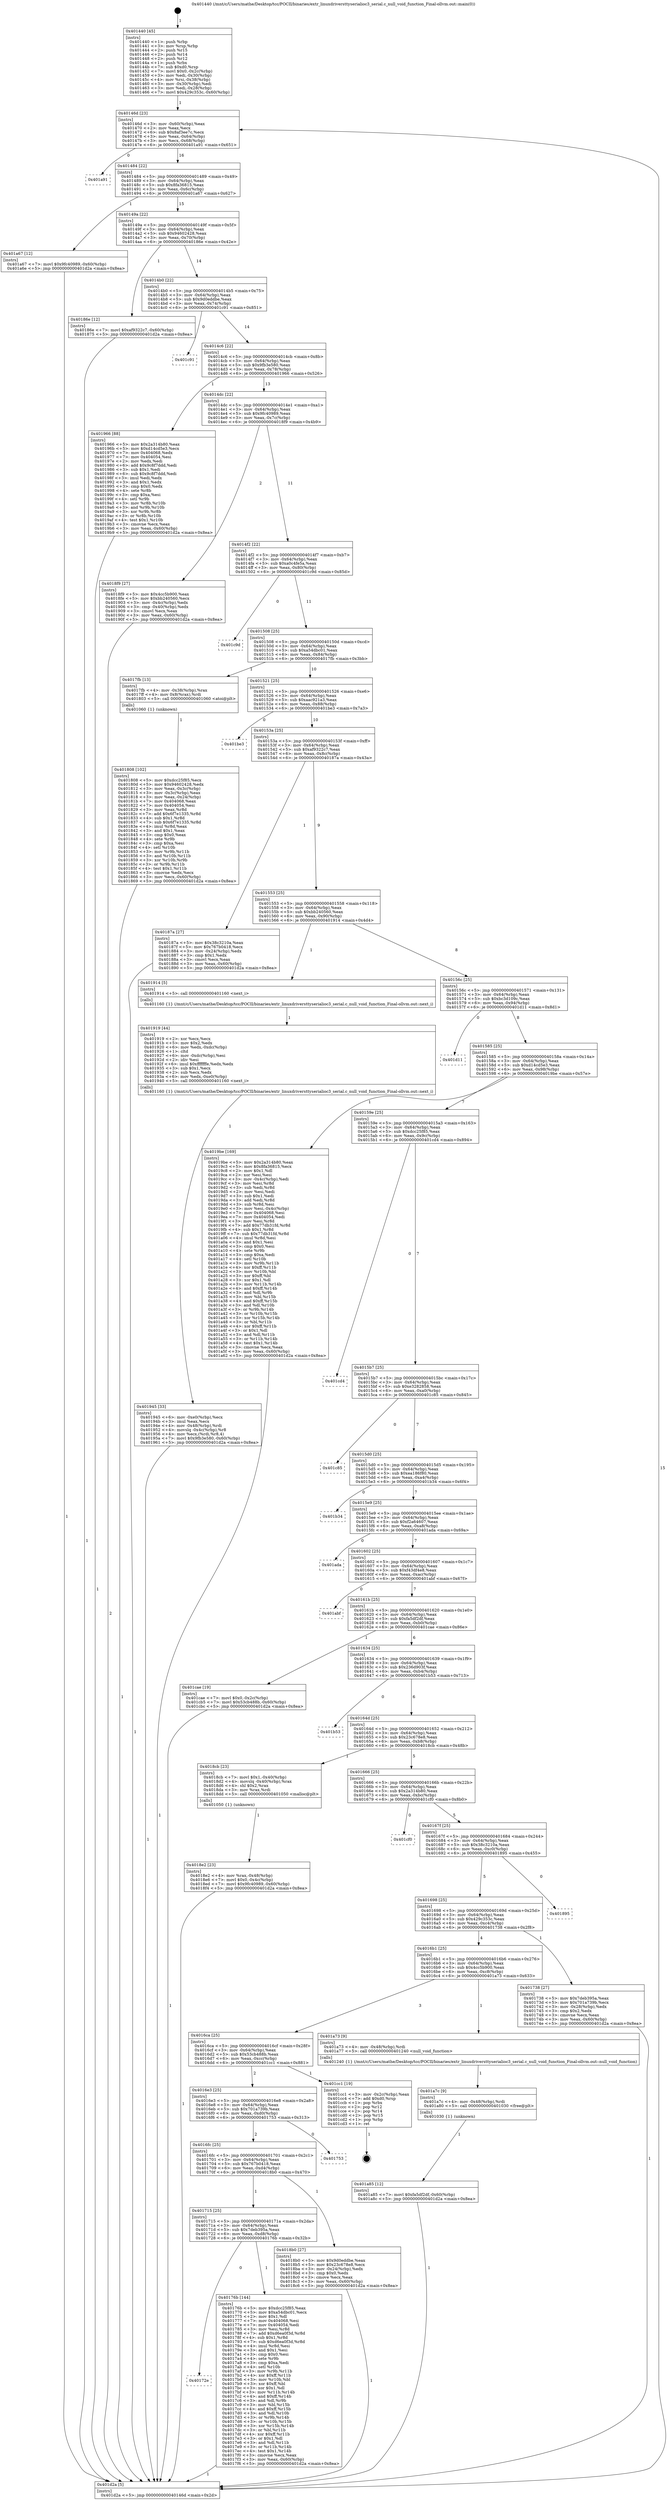 digraph "0x401440" {
  label = "0x401440 (/mnt/c/Users/mathe/Desktop/tcc/POCII/binaries/extr_linuxdriversttyserialioc3_serial.c_null_void_function_Final-ollvm.out::main(0))"
  labelloc = "t"
  node[shape=record]

  Entry [label="",width=0.3,height=0.3,shape=circle,fillcolor=black,style=filled]
  "0x40146d" [label="{
     0x40146d [23]\l
     | [instrs]\l
     &nbsp;&nbsp;0x40146d \<+3\>: mov -0x60(%rbp),%eax\l
     &nbsp;&nbsp;0x401470 \<+2\>: mov %eax,%ecx\l
     &nbsp;&nbsp;0x401472 \<+6\>: sub $0x8af3ee7c,%ecx\l
     &nbsp;&nbsp;0x401478 \<+3\>: mov %eax,-0x64(%rbp)\l
     &nbsp;&nbsp;0x40147b \<+3\>: mov %ecx,-0x68(%rbp)\l
     &nbsp;&nbsp;0x40147e \<+6\>: je 0000000000401a91 \<main+0x651\>\l
  }"]
  "0x401a91" [label="{
     0x401a91\l
  }", style=dashed]
  "0x401484" [label="{
     0x401484 [22]\l
     | [instrs]\l
     &nbsp;&nbsp;0x401484 \<+5\>: jmp 0000000000401489 \<main+0x49\>\l
     &nbsp;&nbsp;0x401489 \<+3\>: mov -0x64(%rbp),%eax\l
     &nbsp;&nbsp;0x40148c \<+5\>: sub $0x8fa36815,%eax\l
     &nbsp;&nbsp;0x401491 \<+3\>: mov %eax,-0x6c(%rbp)\l
     &nbsp;&nbsp;0x401494 \<+6\>: je 0000000000401a67 \<main+0x627\>\l
  }"]
  Exit [label="",width=0.3,height=0.3,shape=circle,fillcolor=black,style=filled,peripheries=2]
  "0x401a67" [label="{
     0x401a67 [12]\l
     | [instrs]\l
     &nbsp;&nbsp;0x401a67 \<+7\>: movl $0x9fc40989,-0x60(%rbp)\l
     &nbsp;&nbsp;0x401a6e \<+5\>: jmp 0000000000401d2a \<main+0x8ea\>\l
  }"]
  "0x40149a" [label="{
     0x40149a [22]\l
     | [instrs]\l
     &nbsp;&nbsp;0x40149a \<+5\>: jmp 000000000040149f \<main+0x5f\>\l
     &nbsp;&nbsp;0x40149f \<+3\>: mov -0x64(%rbp),%eax\l
     &nbsp;&nbsp;0x4014a2 \<+5\>: sub $0x94602428,%eax\l
     &nbsp;&nbsp;0x4014a7 \<+3\>: mov %eax,-0x70(%rbp)\l
     &nbsp;&nbsp;0x4014aa \<+6\>: je 000000000040186e \<main+0x42e\>\l
  }"]
  "0x401a85" [label="{
     0x401a85 [12]\l
     | [instrs]\l
     &nbsp;&nbsp;0x401a85 \<+7\>: movl $0xfa5df2df,-0x60(%rbp)\l
     &nbsp;&nbsp;0x401a8c \<+5\>: jmp 0000000000401d2a \<main+0x8ea\>\l
  }"]
  "0x40186e" [label="{
     0x40186e [12]\l
     | [instrs]\l
     &nbsp;&nbsp;0x40186e \<+7\>: movl $0xaf9322c7,-0x60(%rbp)\l
     &nbsp;&nbsp;0x401875 \<+5\>: jmp 0000000000401d2a \<main+0x8ea\>\l
  }"]
  "0x4014b0" [label="{
     0x4014b0 [22]\l
     | [instrs]\l
     &nbsp;&nbsp;0x4014b0 \<+5\>: jmp 00000000004014b5 \<main+0x75\>\l
     &nbsp;&nbsp;0x4014b5 \<+3\>: mov -0x64(%rbp),%eax\l
     &nbsp;&nbsp;0x4014b8 \<+5\>: sub $0x9d0eddbe,%eax\l
     &nbsp;&nbsp;0x4014bd \<+3\>: mov %eax,-0x74(%rbp)\l
     &nbsp;&nbsp;0x4014c0 \<+6\>: je 0000000000401c91 \<main+0x851\>\l
  }"]
  "0x401a7c" [label="{
     0x401a7c [9]\l
     | [instrs]\l
     &nbsp;&nbsp;0x401a7c \<+4\>: mov -0x48(%rbp),%rdi\l
     &nbsp;&nbsp;0x401a80 \<+5\>: call 0000000000401030 \<free@plt\>\l
     | [calls]\l
     &nbsp;&nbsp;0x401030 \{1\} (unknown)\l
  }"]
  "0x401c91" [label="{
     0x401c91\l
  }", style=dashed]
  "0x4014c6" [label="{
     0x4014c6 [22]\l
     | [instrs]\l
     &nbsp;&nbsp;0x4014c6 \<+5\>: jmp 00000000004014cb \<main+0x8b\>\l
     &nbsp;&nbsp;0x4014cb \<+3\>: mov -0x64(%rbp),%eax\l
     &nbsp;&nbsp;0x4014ce \<+5\>: sub $0x9fb3e580,%eax\l
     &nbsp;&nbsp;0x4014d3 \<+3\>: mov %eax,-0x78(%rbp)\l
     &nbsp;&nbsp;0x4014d6 \<+6\>: je 0000000000401966 \<main+0x526\>\l
  }"]
  "0x401945" [label="{
     0x401945 [33]\l
     | [instrs]\l
     &nbsp;&nbsp;0x401945 \<+6\>: mov -0xe0(%rbp),%ecx\l
     &nbsp;&nbsp;0x40194b \<+3\>: imul %eax,%ecx\l
     &nbsp;&nbsp;0x40194e \<+4\>: mov -0x48(%rbp),%rdi\l
     &nbsp;&nbsp;0x401952 \<+4\>: movslq -0x4c(%rbp),%r8\l
     &nbsp;&nbsp;0x401956 \<+4\>: mov %ecx,(%rdi,%r8,4)\l
     &nbsp;&nbsp;0x40195a \<+7\>: movl $0x9fb3e580,-0x60(%rbp)\l
     &nbsp;&nbsp;0x401961 \<+5\>: jmp 0000000000401d2a \<main+0x8ea\>\l
  }"]
  "0x401966" [label="{
     0x401966 [88]\l
     | [instrs]\l
     &nbsp;&nbsp;0x401966 \<+5\>: mov $0x2a314b80,%eax\l
     &nbsp;&nbsp;0x40196b \<+5\>: mov $0xd14cd5e3,%ecx\l
     &nbsp;&nbsp;0x401970 \<+7\>: mov 0x404068,%edx\l
     &nbsp;&nbsp;0x401977 \<+7\>: mov 0x404054,%esi\l
     &nbsp;&nbsp;0x40197e \<+2\>: mov %edx,%edi\l
     &nbsp;&nbsp;0x401980 \<+6\>: add $0x9c8f7ddd,%edi\l
     &nbsp;&nbsp;0x401986 \<+3\>: sub $0x1,%edi\l
     &nbsp;&nbsp;0x401989 \<+6\>: sub $0x9c8f7ddd,%edi\l
     &nbsp;&nbsp;0x40198f \<+3\>: imul %edi,%edx\l
     &nbsp;&nbsp;0x401992 \<+3\>: and $0x1,%edx\l
     &nbsp;&nbsp;0x401995 \<+3\>: cmp $0x0,%edx\l
     &nbsp;&nbsp;0x401998 \<+4\>: sete %r8b\l
     &nbsp;&nbsp;0x40199c \<+3\>: cmp $0xa,%esi\l
     &nbsp;&nbsp;0x40199f \<+4\>: setl %r9b\l
     &nbsp;&nbsp;0x4019a3 \<+3\>: mov %r8b,%r10b\l
     &nbsp;&nbsp;0x4019a6 \<+3\>: and %r9b,%r10b\l
     &nbsp;&nbsp;0x4019a9 \<+3\>: xor %r9b,%r8b\l
     &nbsp;&nbsp;0x4019ac \<+3\>: or %r8b,%r10b\l
     &nbsp;&nbsp;0x4019af \<+4\>: test $0x1,%r10b\l
     &nbsp;&nbsp;0x4019b3 \<+3\>: cmovne %ecx,%eax\l
     &nbsp;&nbsp;0x4019b6 \<+3\>: mov %eax,-0x60(%rbp)\l
     &nbsp;&nbsp;0x4019b9 \<+5\>: jmp 0000000000401d2a \<main+0x8ea\>\l
  }"]
  "0x4014dc" [label="{
     0x4014dc [22]\l
     | [instrs]\l
     &nbsp;&nbsp;0x4014dc \<+5\>: jmp 00000000004014e1 \<main+0xa1\>\l
     &nbsp;&nbsp;0x4014e1 \<+3\>: mov -0x64(%rbp),%eax\l
     &nbsp;&nbsp;0x4014e4 \<+5\>: sub $0x9fc40989,%eax\l
     &nbsp;&nbsp;0x4014e9 \<+3\>: mov %eax,-0x7c(%rbp)\l
     &nbsp;&nbsp;0x4014ec \<+6\>: je 00000000004018f9 \<main+0x4b9\>\l
  }"]
  "0x401919" [label="{
     0x401919 [44]\l
     | [instrs]\l
     &nbsp;&nbsp;0x401919 \<+2\>: xor %ecx,%ecx\l
     &nbsp;&nbsp;0x40191b \<+5\>: mov $0x2,%edx\l
     &nbsp;&nbsp;0x401920 \<+6\>: mov %edx,-0xdc(%rbp)\l
     &nbsp;&nbsp;0x401926 \<+1\>: cltd\l
     &nbsp;&nbsp;0x401927 \<+6\>: mov -0xdc(%rbp),%esi\l
     &nbsp;&nbsp;0x40192d \<+2\>: idiv %esi\l
     &nbsp;&nbsp;0x40192f \<+6\>: imul $0xfffffffe,%edx,%edx\l
     &nbsp;&nbsp;0x401935 \<+3\>: sub $0x1,%ecx\l
     &nbsp;&nbsp;0x401938 \<+2\>: sub %ecx,%edx\l
     &nbsp;&nbsp;0x40193a \<+6\>: mov %edx,-0xe0(%rbp)\l
     &nbsp;&nbsp;0x401940 \<+5\>: call 0000000000401160 \<next_i\>\l
     | [calls]\l
     &nbsp;&nbsp;0x401160 \{1\} (/mnt/c/Users/mathe/Desktop/tcc/POCII/binaries/extr_linuxdriversttyserialioc3_serial.c_null_void_function_Final-ollvm.out::next_i)\l
  }"]
  "0x4018f9" [label="{
     0x4018f9 [27]\l
     | [instrs]\l
     &nbsp;&nbsp;0x4018f9 \<+5\>: mov $0x4cc5b900,%eax\l
     &nbsp;&nbsp;0x4018fe \<+5\>: mov $0xbb240560,%ecx\l
     &nbsp;&nbsp;0x401903 \<+3\>: mov -0x4c(%rbp),%edx\l
     &nbsp;&nbsp;0x401906 \<+3\>: cmp -0x40(%rbp),%edx\l
     &nbsp;&nbsp;0x401909 \<+3\>: cmovl %ecx,%eax\l
     &nbsp;&nbsp;0x40190c \<+3\>: mov %eax,-0x60(%rbp)\l
     &nbsp;&nbsp;0x40190f \<+5\>: jmp 0000000000401d2a \<main+0x8ea\>\l
  }"]
  "0x4014f2" [label="{
     0x4014f2 [22]\l
     | [instrs]\l
     &nbsp;&nbsp;0x4014f2 \<+5\>: jmp 00000000004014f7 \<main+0xb7\>\l
     &nbsp;&nbsp;0x4014f7 \<+3\>: mov -0x64(%rbp),%eax\l
     &nbsp;&nbsp;0x4014fa \<+5\>: sub $0xa0c4fe5a,%eax\l
     &nbsp;&nbsp;0x4014ff \<+3\>: mov %eax,-0x80(%rbp)\l
     &nbsp;&nbsp;0x401502 \<+6\>: je 0000000000401c9d \<main+0x85d\>\l
  }"]
  "0x4018e2" [label="{
     0x4018e2 [23]\l
     | [instrs]\l
     &nbsp;&nbsp;0x4018e2 \<+4\>: mov %rax,-0x48(%rbp)\l
     &nbsp;&nbsp;0x4018e6 \<+7\>: movl $0x0,-0x4c(%rbp)\l
     &nbsp;&nbsp;0x4018ed \<+7\>: movl $0x9fc40989,-0x60(%rbp)\l
     &nbsp;&nbsp;0x4018f4 \<+5\>: jmp 0000000000401d2a \<main+0x8ea\>\l
  }"]
  "0x401c9d" [label="{
     0x401c9d\l
  }", style=dashed]
  "0x401508" [label="{
     0x401508 [25]\l
     | [instrs]\l
     &nbsp;&nbsp;0x401508 \<+5\>: jmp 000000000040150d \<main+0xcd\>\l
     &nbsp;&nbsp;0x40150d \<+3\>: mov -0x64(%rbp),%eax\l
     &nbsp;&nbsp;0x401510 \<+5\>: sub $0xa54dbc01,%eax\l
     &nbsp;&nbsp;0x401515 \<+6\>: mov %eax,-0x84(%rbp)\l
     &nbsp;&nbsp;0x40151b \<+6\>: je 00000000004017fb \<main+0x3bb\>\l
  }"]
  "0x401808" [label="{
     0x401808 [102]\l
     | [instrs]\l
     &nbsp;&nbsp;0x401808 \<+5\>: mov $0xdcc25f85,%ecx\l
     &nbsp;&nbsp;0x40180d \<+5\>: mov $0x94602428,%edx\l
     &nbsp;&nbsp;0x401812 \<+3\>: mov %eax,-0x3c(%rbp)\l
     &nbsp;&nbsp;0x401815 \<+3\>: mov -0x3c(%rbp),%eax\l
     &nbsp;&nbsp;0x401818 \<+3\>: mov %eax,-0x24(%rbp)\l
     &nbsp;&nbsp;0x40181b \<+7\>: mov 0x404068,%eax\l
     &nbsp;&nbsp;0x401822 \<+7\>: mov 0x404054,%esi\l
     &nbsp;&nbsp;0x401829 \<+3\>: mov %eax,%r8d\l
     &nbsp;&nbsp;0x40182c \<+7\>: add $0x6f7e1335,%r8d\l
     &nbsp;&nbsp;0x401833 \<+4\>: sub $0x1,%r8d\l
     &nbsp;&nbsp;0x401837 \<+7\>: sub $0x6f7e1335,%r8d\l
     &nbsp;&nbsp;0x40183e \<+4\>: imul %r8d,%eax\l
     &nbsp;&nbsp;0x401842 \<+3\>: and $0x1,%eax\l
     &nbsp;&nbsp;0x401845 \<+3\>: cmp $0x0,%eax\l
     &nbsp;&nbsp;0x401848 \<+4\>: sete %r9b\l
     &nbsp;&nbsp;0x40184c \<+3\>: cmp $0xa,%esi\l
     &nbsp;&nbsp;0x40184f \<+4\>: setl %r10b\l
     &nbsp;&nbsp;0x401853 \<+3\>: mov %r9b,%r11b\l
     &nbsp;&nbsp;0x401856 \<+3\>: and %r10b,%r11b\l
     &nbsp;&nbsp;0x401859 \<+3\>: xor %r10b,%r9b\l
     &nbsp;&nbsp;0x40185c \<+3\>: or %r9b,%r11b\l
     &nbsp;&nbsp;0x40185f \<+4\>: test $0x1,%r11b\l
     &nbsp;&nbsp;0x401863 \<+3\>: cmovne %edx,%ecx\l
     &nbsp;&nbsp;0x401866 \<+3\>: mov %ecx,-0x60(%rbp)\l
     &nbsp;&nbsp;0x401869 \<+5\>: jmp 0000000000401d2a \<main+0x8ea\>\l
  }"]
  "0x4017fb" [label="{
     0x4017fb [13]\l
     | [instrs]\l
     &nbsp;&nbsp;0x4017fb \<+4\>: mov -0x38(%rbp),%rax\l
     &nbsp;&nbsp;0x4017ff \<+4\>: mov 0x8(%rax),%rdi\l
     &nbsp;&nbsp;0x401803 \<+5\>: call 0000000000401060 \<atoi@plt\>\l
     | [calls]\l
     &nbsp;&nbsp;0x401060 \{1\} (unknown)\l
  }"]
  "0x401521" [label="{
     0x401521 [25]\l
     | [instrs]\l
     &nbsp;&nbsp;0x401521 \<+5\>: jmp 0000000000401526 \<main+0xe6\>\l
     &nbsp;&nbsp;0x401526 \<+3\>: mov -0x64(%rbp),%eax\l
     &nbsp;&nbsp;0x401529 \<+5\>: sub $0xaac921a3,%eax\l
     &nbsp;&nbsp;0x40152e \<+6\>: mov %eax,-0x88(%rbp)\l
     &nbsp;&nbsp;0x401534 \<+6\>: je 0000000000401be3 \<main+0x7a3\>\l
  }"]
  "0x40172e" [label="{
     0x40172e\l
  }", style=dashed]
  "0x401be3" [label="{
     0x401be3\l
  }", style=dashed]
  "0x40153a" [label="{
     0x40153a [25]\l
     | [instrs]\l
     &nbsp;&nbsp;0x40153a \<+5\>: jmp 000000000040153f \<main+0xff\>\l
     &nbsp;&nbsp;0x40153f \<+3\>: mov -0x64(%rbp),%eax\l
     &nbsp;&nbsp;0x401542 \<+5\>: sub $0xaf9322c7,%eax\l
     &nbsp;&nbsp;0x401547 \<+6\>: mov %eax,-0x8c(%rbp)\l
     &nbsp;&nbsp;0x40154d \<+6\>: je 000000000040187a \<main+0x43a\>\l
  }"]
  "0x40176b" [label="{
     0x40176b [144]\l
     | [instrs]\l
     &nbsp;&nbsp;0x40176b \<+5\>: mov $0xdcc25f85,%eax\l
     &nbsp;&nbsp;0x401770 \<+5\>: mov $0xa54dbc01,%ecx\l
     &nbsp;&nbsp;0x401775 \<+2\>: mov $0x1,%dl\l
     &nbsp;&nbsp;0x401777 \<+7\>: mov 0x404068,%esi\l
     &nbsp;&nbsp;0x40177e \<+7\>: mov 0x404054,%edi\l
     &nbsp;&nbsp;0x401785 \<+3\>: mov %esi,%r8d\l
     &nbsp;&nbsp;0x401788 \<+7\>: add $0xd6ea0f3d,%r8d\l
     &nbsp;&nbsp;0x40178f \<+4\>: sub $0x1,%r8d\l
     &nbsp;&nbsp;0x401793 \<+7\>: sub $0xd6ea0f3d,%r8d\l
     &nbsp;&nbsp;0x40179a \<+4\>: imul %r8d,%esi\l
     &nbsp;&nbsp;0x40179e \<+3\>: and $0x1,%esi\l
     &nbsp;&nbsp;0x4017a1 \<+3\>: cmp $0x0,%esi\l
     &nbsp;&nbsp;0x4017a4 \<+4\>: sete %r9b\l
     &nbsp;&nbsp;0x4017a8 \<+3\>: cmp $0xa,%edi\l
     &nbsp;&nbsp;0x4017ab \<+4\>: setl %r10b\l
     &nbsp;&nbsp;0x4017af \<+3\>: mov %r9b,%r11b\l
     &nbsp;&nbsp;0x4017b2 \<+4\>: xor $0xff,%r11b\l
     &nbsp;&nbsp;0x4017b6 \<+3\>: mov %r10b,%bl\l
     &nbsp;&nbsp;0x4017b9 \<+3\>: xor $0xff,%bl\l
     &nbsp;&nbsp;0x4017bc \<+3\>: xor $0x1,%dl\l
     &nbsp;&nbsp;0x4017bf \<+3\>: mov %r11b,%r14b\l
     &nbsp;&nbsp;0x4017c2 \<+4\>: and $0xff,%r14b\l
     &nbsp;&nbsp;0x4017c6 \<+3\>: and %dl,%r9b\l
     &nbsp;&nbsp;0x4017c9 \<+3\>: mov %bl,%r15b\l
     &nbsp;&nbsp;0x4017cc \<+4\>: and $0xff,%r15b\l
     &nbsp;&nbsp;0x4017d0 \<+3\>: and %dl,%r10b\l
     &nbsp;&nbsp;0x4017d3 \<+3\>: or %r9b,%r14b\l
     &nbsp;&nbsp;0x4017d6 \<+3\>: or %r10b,%r15b\l
     &nbsp;&nbsp;0x4017d9 \<+3\>: xor %r15b,%r14b\l
     &nbsp;&nbsp;0x4017dc \<+3\>: or %bl,%r11b\l
     &nbsp;&nbsp;0x4017df \<+4\>: xor $0xff,%r11b\l
     &nbsp;&nbsp;0x4017e3 \<+3\>: or $0x1,%dl\l
     &nbsp;&nbsp;0x4017e6 \<+3\>: and %dl,%r11b\l
     &nbsp;&nbsp;0x4017e9 \<+3\>: or %r11b,%r14b\l
     &nbsp;&nbsp;0x4017ec \<+4\>: test $0x1,%r14b\l
     &nbsp;&nbsp;0x4017f0 \<+3\>: cmovne %ecx,%eax\l
     &nbsp;&nbsp;0x4017f3 \<+3\>: mov %eax,-0x60(%rbp)\l
     &nbsp;&nbsp;0x4017f6 \<+5\>: jmp 0000000000401d2a \<main+0x8ea\>\l
  }"]
  "0x40187a" [label="{
     0x40187a [27]\l
     | [instrs]\l
     &nbsp;&nbsp;0x40187a \<+5\>: mov $0x38c3210a,%eax\l
     &nbsp;&nbsp;0x40187f \<+5\>: mov $0x767b0418,%ecx\l
     &nbsp;&nbsp;0x401884 \<+3\>: mov -0x24(%rbp),%edx\l
     &nbsp;&nbsp;0x401887 \<+3\>: cmp $0x1,%edx\l
     &nbsp;&nbsp;0x40188a \<+3\>: cmovl %ecx,%eax\l
     &nbsp;&nbsp;0x40188d \<+3\>: mov %eax,-0x60(%rbp)\l
     &nbsp;&nbsp;0x401890 \<+5\>: jmp 0000000000401d2a \<main+0x8ea\>\l
  }"]
  "0x401553" [label="{
     0x401553 [25]\l
     | [instrs]\l
     &nbsp;&nbsp;0x401553 \<+5\>: jmp 0000000000401558 \<main+0x118\>\l
     &nbsp;&nbsp;0x401558 \<+3\>: mov -0x64(%rbp),%eax\l
     &nbsp;&nbsp;0x40155b \<+5\>: sub $0xbb240560,%eax\l
     &nbsp;&nbsp;0x401560 \<+6\>: mov %eax,-0x90(%rbp)\l
     &nbsp;&nbsp;0x401566 \<+6\>: je 0000000000401914 \<main+0x4d4\>\l
  }"]
  "0x401715" [label="{
     0x401715 [25]\l
     | [instrs]\l
     &nbsp;&nbsp;0x401715 \<+5\>: jmp 000000000040171a \<main+0x2da\>\l
     &nbsp;&nbsp;0x40171a \<+3\>: mov -0x64(%rbp),%eax\l
     &nbsp;&nbsp;0x40171d \<+5\>: sub $0x7deb395a,%eax\l
     &nbsp;&nbsp;0x401722 \<+6\>: mov %eax,-0xd8(%rbp)\l
     &nbsp;&nbsp;0x401728 \<+6\>: je 000000000040176b \<main+0x32b\>\l
  }"]
  "0x401914" [label="{
     0x401914 [5]\l
     | [instrs]\l
     &nbsp;&nbsp;0x401914 \<+5\>: call 0000000000401160 \<next_i\>\l
     | [calls]\l
     &nbsp;&nbsp;0x401160 \{1\} (/mnt/c/Users/mathe/Desktop/tcc/POCII/binaries/extr_linuxdriversttyserialioc3_serial.c_null_void_function_Final-ollvm.out::next_i)\l
  }"]
  "0x40156c" [label="{
     0x40156c [25]\l
     | [instrs]\l
     &nbsp;&nbsp;0x40156c \<+5\>: jmp 0000000000401571 \<main+0x131\>\l
     &nbsp;&nbsp;0x401571 \<+3\>: mov -0x64(%rbp),%eax\l
     &nbsp;&nbsp;0x401574 \<+5\>: sub $0xbc3d109c,%eax\l
     &nbsp;&nbsp;0x401579 \<+6\>: mov %eax,-0x94(%rbp)\l
     &nbsp;&nbsp;0x40157f \<+6\>: je 0000000000401d11 \<main+0x8d1\>\l
  }"]
  "0x4018b0" [label="{
     0x4018b0 [27]\l
     | [instrs]\l
     &nbsp;&nbsp;0x4018b0 \<+5\>: mov $0x9d0eddbe,%eax\l
     &nbsp;&nbsp;0x4018b5 \<+5\>: mov $0x23c678e8,%ecx\l
     &nbsp;&nbsp;0x4018ba \<+3\>: mov -0x24(%rbp),%edx\l
     &nbsp;&nbsp;0x4018bd \<+3\>: cmp $0x0,%edx\l
     &nbsp;&nbsp;0x4018c0 \<+3\>: cmove %ecx,%eax\l
     &nbsp;&nbsp;0x4018c3 \<+3\>: mov %eax,-0x60(%rbp)\l
     &nbsp;&nbsp;0x4018c6 \<+5\>: jmp 0000000000401d2a \<main+0x8ea\>\l
  }"]
  "0x401d11" [label="{
     0x401d11\l
  }", style=dashed]
  "0x401585" [label="{
     0x401585 [25]\l
     | [instrs]\l
     &nbsp;&nbsp;0x401585 \<+5\>: jmp 000000000040158a \<main+0x14a\>\l
     &nbsp;&nbsp;0x40158a \<+3\>: mov -0x64(%rbp),%eax\l
     &nbsp;&nbsp;0x40158d \<+5\>: sub $0xd14cd5e3,%eax\l
     &nbsp;&nbsp;0x401592 \<+6\>: mov %eax,-0x98(%rbp)\l
     &nbsp;&nbsp;0x401598 \<+6\>: je 00000000004019be \<main+0x57e\>\l
  }"]
  "0x4016fc" [label="{
     0x4016fc [25]\l
     | [instrs]\l
     &nbsp;&nbsp;0x4016fc \<+5\>: jmp 0000000000401701 \<main+0x2c1\>\l
     &nbsp;&nbsp;0x401701 \<+3\>: mov -0x64(%rbp),%eax\l
     &nbsp;&nbsp;0x401704 \<+5\>: sub $0x767b0418,%eax\l
     &nbsp;&nbsp;0x401709 \<+6\>: mov %eax,-0xd4(%rbp)\l
     &nbsp;&nbsp;0x40170f \<+6\>: je 00000000004018b0 \<main+0x470\>\l
  }"]
  "0x4019be" [label="{
     0x4019be [169]\l
     | [instrs]\l
     &nbsp;&nbsp;0x4019be \<+5\>: mov $0x2a314b80,%eax\l
     &nbsp;&nbsp;0x4019c3 \<+5\>: mov $0x8fa36815,%ecx\l
     &nbsp;&nbsp;0x4019c8 \<+2\>: mov $0x1,%dl\l
     &nbsp;&nbsp;0x4019ca \<+2\>: xor %esi,%esi\l
     &nbsp;&nbsp;0x4019cc \<+3\>: mov -0x4c(%rbp),%edi\l
     &nbsp;&nbsp;0x4019cf \<+3\>: mov %esi,%r8d\l
     &nbsp;&nbsp;0x4019d2 \<+3\>: sub %edi,%r8d\l
     &nbsp;&nbsp;0x4019d5 \<+2\>: mov %esi,%edi\l
     &nbsp;&nbsp;0x4019d7 \<+3\>: sub $0x1,%edi\l
     &nbsp;&nbsp;0x4019da \<+3\>: add %edi,%r8d\l
     &nbsp;&nbsp;0x4019dd \<+3\>: sub %r8d,%esi\l
     &nbsp;&nbsp;0x4019e0 \<+3\>: mov %esi,-0x4c(%rbp)\l
     &nbsp;&nbsp;0x4019e3 \<+7\>: mov 0x404068,%esi\l
     &nbsp;&nbsp;0x4019ea \<+7\>: mov 0x404054,%edi\l
     &nbsp;&nbsp;0x4019f1 \<+3\>: mov %esi,%r8d\l
     &nbsp;&nbsp;0x4019f4 \<+7\>: add $0x77db31fd,%r8d\l
     &nbsp;&nbsp;0x4019fb \<+4\>: sub $0x1,%r8d\l
     &nbsp;&nbsp;0x4019ff \<+7\>: sub $0x77db31fd,%r8d\l
     &nbsp;&nbsp;0x401a06 \<+4\>: imul %r8d,%esi\l
     &nbsp;&nbsp;0x401a0a \<+3\>: and $0x1,%esi\l
     &nbsp;&nbsp;0x401a0d \<+3\>: cmp $0x0,%esi\l
     &nbsp;&nbsp;0x401a10 \<+4\>: sete %r9b\l
     &nbsp;&nbsp;0x401a14 \<+3\>: cmp $0xa,%edi\l
     &nbsp;&nbsp;0x401a17 \<+4\>: setl %r10b\l
     &nbsp;&nbsp;0x401a1b \<+3\>: mov %r9b,%r11b\l
     &nbsp;&nbsp;0x401a1e \<+4\>: xor $0xff,%r11b\l
     &nbsp;&nbsp;0x401a22 \<+3\>: mov %r10b,%bl\l
     &nbsp;&nbsp;0x401a25 \<+3\>: xor $0xff,%bl\l
     &nbsp;&nbsp;0x401a28 \<+3\>: xor $0x1,%dl\l
     &nbsp;&nbsp;0x401a2b \<+3\>: mov %r11b,%r14b\l
     &nbsp;&nbsp;0x401a2e \<+4\>: and $0xff,%r14b\l
     &nbsp;&nbsp;0x401a32 \<+3\>: and %dl,%r9b\l
     &nbsp;&nbsp;0x401a35 \<+3\>: mov %bl,%r15b\l
     &nbsp;&nbsp;0x401a38 \<+4\>: and $0xff,%r15b\l
     &nbsp;&nbsp;0x401a3c \<+3\>: and %dl,%r10b\l
     &nbsp;&nbsp;0x401a3f \<+3\>: or %r9b,%r14b\l
     &nbsp;&nbsp;0x401a42 \<+3\>: or %r10b,%r15b\l
     &nbsp;&nbsp;0x401a45 \<+3\>: xor %r15b,%r14b\l
     &nbsp;&nbsp;0x401a48 \<+3\>: or %bl,%r11b\l
     &nbsp;&nbsp;0x401a4b \<+4\>: xor $0xff,%r11b\l
     &nbsp;&nbsp;0x401a4f \<+3\>: or $0x1,%dl\l
     &nbsp;&nbsp;0x401a52 \<+3\>: and %dl,%r11b\l
     &nbsp;&nbsp;0x401a55 \<+3\>: or %r11b,%r14b\l
     &nbsp;&nbsp;0x401a58 \<+4\>: test $0x1,%r14b\l
     &nbsp;&nbsp;0x401a5c \<+3\>: cmovne %ecx,%eax\l
     &nbsp;&nbsp;0x401a5f \<+3\>: mov %eax,-0x60(%rbp)\l
     &nbsp;&nbsp;0x401a62 \<+5\>: jmp 0000000000401d2a \<main+0x8ea\>\l
  }"]
  "0x40159e" [label="{
     0x40159e [25]\l
     | [instrs]\l
     &nbsp;&nbsp;0x40159e \<+5\>: jmp 00000000004015a3 \<main+0x163\>\l
     &nbsp;&nbsp;0x4015a3 \<+3\>: mov -0x64(%rbp),%eax\l
     &nbsp;&nbsp;0x4015a6 \<+5\>: sub $0xdcc25f85,%eax\l
     &nbsp;&nbsp;0x4015ab \<+6\>: mov %eax,-0x9c(%rbp)\l
     &nbsp;&nbsp;0x4015b1 \<+6\>: je 0000000000401cd4 \<main+0x894\>\l
  }"]
  "0x401753" [label="{
     0x401753\l
  }", style=dashed]
  "0x401cd4" [label="{
     0x401cd4\l
  }", style=dashed]
  "0x4015b7" [label="{
     0x4015b7 [25]\l
     | [instrs]\l
     &nbsp;&nbsp;0x4015b7 \<+5\>: jmp 00000000004015bc \<main+0x17c\>\l
     &nbsp;&nbsp;0x4015bc \<+3\>: mov -0x64(%rbp),%eax\l
     &nbsp;&nbsp;0x4015bf \<+5\>: sub $0xe3282858,%eax\l
     &nbsp;&nbsp;0x4015c4 \<+6\>: mov %eax,-0xa0(%rbp)\l
     &nbsp;&nbsp;0x4015ca \<+6\>: je 0000000000401c85 \<main+0x845\>\l
  }"]
  "0x4016e3" [label="{
     0x4016e3 [25]\l
     | [instrs]\l
     &nbsp;&nbsp;0x4016e3 \<+5\>: jmp 00000000004016e8 \<main+0x2a8\>\l
     &nbsp;&nbsp;0x4016e8 \<+3\>: mov -0x64(%rbp),%eax\l
     &nbsp;&nbsp;0x4016eb \<+5\>: sub $0x701a739b,%eax\l
     &nbsp;&nbsp;0x4016f0 \<+6\>: mov %eax,-0xd0(%rbp)\l
     &nbsp;&nbsp;0x4016f6 \<+6\>: je 0000000000401753 \<main+0x313\>\l
  }"]
  "0x401c85" [label="{
     0x401c85\l
  }", style=dashed]
  "0x4015d0" [label="{
     0x4015d0 [25]\l
     | [instrs]\l
     &nbsp;&nbsp;0x4015d0 \<+5\>: jmp 00000000004015d5 \<main+0x195\>\l
     &nbsp;&nbsp;0x4015d5 \<+3\>: mov -0x64(%rbp),%eax\l
     &nbsp;&nbsp;0x4015d8 \<+5\>: sub $0xea186f80,%eax\l
     &nbsp;&nbsp;0x4015dd \<+6\>: mov %eax,-0xa4(%rbp)\l
     &nbsp;&nbsp;0x4015e3 \<+6\>: je 0000000000401b34 \<main+0x6f4\>\l
  }"]
  "0x401cc1" [label="{
     0x401cc1 [19]\l
     | [instrs]\l
     &nbsp;&nbsp;0x401cc1 \<+3\>: mov -0x2c(%rbp),%eax\l
     &nbsp;&nbsp;0x401cc4 \<+7\>: add $0xd0,%rsp\l
     &nbsp;&nbsp;0x401ccb \<+1\>: pop %rbx\l
     &nbsp;&nbsp;0x401ccc \<+2\>: pop %r12\l
     &nbsp;&nbsp;0x401cce \<+2\>: pop %r14\l
     &nbsp;&nbsp;0x401cd0 \<+2\>: pop %r15\l
     &nbsp;&nbsp;0x401cd2 \<+1\>: pop %rbp\l
     &nbsp;&nbsp;0x401cd3 \<+1\>: ret\l
  }"]
  "0x401b34" [label="{
     0x401b34\l
  }", style=dashed]
  "0x4015e9" [label="{
     0x4015e9 [25]\l
     | [instrs]\l
     &nbsp;&nbsp;0x4015e9 \<+5\>: jmp 00000000004015ee \<main+0x1ae\>\l
     &nbsp;&nbsp;0x4015ee \<+3\>: mov -0x64(%rbp),%eax\l
     &nbsp;&nbsp;0x4015f1 \<+5\>: sub $0xf2a64607,%eax\l
     &nbsp;&nbsp;0x4015f6 \<+6\>: mov %eax,-0xa8(%rbp)\l
     &nbsp;&nbsp;0x4015fc \<+6\>: je 0000000000401ada \<main+0x69a\>\l
  }"]
  "0x4016ca" [label="{
     0x4016ca [25]\l
     | [instrs]\l
     &nbsp;&nbsp;0x4016ca \<+5\>: jmp 00000000004016cf \<main+0x28f\>\l
     &nbsp;&nbsp;0x4016cf \<+3\>: mov -0x64(%rbp),%eax\l
     &nbsp;&nbsp;0x4016d2 \<+5\>: sub $0x53cb488b,%eax\l
     &nbsp;&nbsp;0x4016d7 \<+6\>: mov %eax,-0xcc(%rbp)\l
     &nbsp;&nbsp;0x4016dd \<+6\>: je 0000000000401cc1 \<main+0x881\>\l
  }"]
  "0x401ada" [label="{
     0x401ada\l
  }", style=dashed]
  "0x401602" [label="{
     0x401602 [25]\l
     | [instrs]\l
     &nbsp;&nbsp;0x401602 \<+5\>: jmp 0000000000401607 \<main+0x1c7\>\l
     &nbsp;&nbsp;0x401607 \<+3\>: mov -0x64(%rbp),%eax\l
     &nbsp;&nbsp;0x40160a \<+5\>: sub $0xf43df4e8,%eax\l
     &nbsp;&nbsp;0x40160f \<+6\>: mov %eax,-0xac(%rbp)\l
     &nbsp;&nbsp;0x401615 \<+6\>: je 0000000000401abf \<main+0x67f\>\l
  }"]
  "0x401a73" [label="{
     0x401a73 [9]\l
     | [instrs]\l
     &nbsp;&nbsp;0x401a73 \<+4\>: mov -0x48(%rbp),%rdi\l
     &nbsp;&nbsp;0x401a77 \<+5\>: call 0000000000401240 \<null_void_function\>\l
     | [calls]\l
     &nbsp;&nbsp;0x401240 \{1\} (/mnt/c/Users/mathe/Desktop/tcc/POCII/binaries/extr_linuxdriversttyserialioc3_serial.c_null_void_function_Final-ollvm.out::null_void_function)\l
  }"]
  "0x401abf" [label="{
     0x401abf\l
  }", style=dashed]
  "0x40161b" [label="{
     0x40161b [25]\l
     | [instrs]\l
     &nbsp;&nbsp;0x40161b \<+5\>: jmp 0000000000401620 \<main+0x1e0\>\l
     &nbsp;&nbsp;0x401620 \<+3\>: mov -0x64(%rbp),%eax\l
     &nbsp;&nbsp;0x401623 \<+5\>: sub $0xfa5df2df,%eax\l
     &nbsp;&nbsp;0x401628 \<+6\>: mov %eax,-0xb0(%rbp)\l
     &nbsp;&nbsp;0x40162e \<+6\>: je 0000000000401cae \<main+0x86e\>\l
  }"]
  "0x401440" [label="{
     0x401440 [45]\l
     | [instrs]\l
     &nbsp;&nbsp;0x401440 \<+1\>: push %rbp\l
     &nbsp;&nbsp;0x401441 \<+3\>: mov %rsp,%rbp\l
     &nbsp;&nbsp;0x401444 \<+2\>: push %r15\l
     &nbsp;&nbsp;0x401446 \<+2\>: push %r14\l
     &nbsp;&nbsp;0x401448 \<+2\>: push %r12\l
     &nbsp;&nbsp;0x40144a \<+1\>: push %rbx\l
     &nbsp;&nbsp;0x40144b \<+7\>: sub $0xd0,%rsp\l
     &nbsp;&nbsp;0x401452 \<+7\>: movl $0x0,-0x2c(%rbp)\l
     &nbsp;&nbsp;0x401459 \<+3\>: mov %edi,-0x30(%rbp)\l
     &nbsp;&nbsp;0x40145c \<+4\>: mov %rsi,-0x38(%rbp)\l
     &nbsp;&nbsp;0x401460 \<+3\>: mov -0x30(%rbp),%edi\l
     &nbsp;&nbsp;0x401463 \<+3\>: mov %edi,-0x28(%rbp)\l
     &nbsp;&nbsp;0x401466 \<+7\>: movl $0x429c353c,-0x60(%rbp)\l
  }"]
  "0x401cae" [label="{
     0x401cae [19]\l
     | [instrs]\l
     &nbsp;&nbsp;0x401cae \<+7\>: movl $0x0,-0x2c(%rbp)\l
     &nbsp;&nbsp;0x401cb5 \<+7\>: movl $0x53cb488b,-0x60(%rbp)\l
     &nbsp;&nbsp;0x401cbc \<+5\>: jmp 0000000000401d2a \<main+0x8ea\>\l
  }"]
  "0x401634" [label="{
     0x401634 [25]\l
     | [instrs]\l
     &nbsp;&nbsp;0x401634 \<+5\>: jmp 0000000000401639 \<main+0x1f9\>\l
     &nbsp;&nbsp;0x401639 \<+3\>: mov -0x64(%rbp),%eax\l
     &nbsp;&nbsp;0x40163c \<+5\>: sub $0x236d903f,%eax\l
     &nbsp;&nbsp;0x401641 \<+6\>: mov %eax,-0xb4(%rbp)\l
     &nbsp;&nbsp;0x401647 \<+6\>: je 0000000000401b53 \<main+0x713\>\l
  }"]
  "0x401d2a" [label="{
     0x401d2a [5]\l
     | [instrs]\l
     &nbsp;&nbsp;0x401d2a \<+5\>: jmp 000000000040146d \<main+0x2d\>\l
  }"]
  "0x401b53" [label="{
     0x401b53\l
  }", style=dashed]
  "0x40164d" [label="{
     0x40164d [25]\l
     | [instrs]\l
     &nbsp;&nbsp;0x40164d \<+5\>: jmp 0000000000401652 \<main+0x212\>\l
     &nbsp;&nbsp;0x401652 \<+3\>: mov -0x64(%rbp),%eax\l
     &nbsp;&nbsp;0x401655 \<+5\>: sub $0x23c678e8,%eax\l
     &nbsp;&nbsp;0x40165a \<+6\>: mov %eax,-0xb8(%rbp)\l
     &nbsp;&nbsp;0x401660 \<+6\>: je 00000000004018cb \<main+0x48b\>\l
  }"]
  "0x4016b1" [label="{
     0x4016b1 [25]\l
     | [instrs]\l
     &nbsp;&nbsp;0x4016b1 \<+5\>: jmp 00000000004016b6 \<main+0x276\>\l
     &nbsp;&nbsp;0x4016b6 \<+3\>: mov -0x64(%rbp),%eax\l
     &nbsp;&nbsp;0x4016b9 \<+5\>: sub $0x4cc5b900,%eax\l
     &nbsp;&nbsp;0x4016be \<+6\>: mov %eax,-0xc8(%rbp)\l
     &nbsp;&nbsp;0x4016c4 \<+6\>: je 0000000000401a73 \<main+0x633\>\l
  }"]
  "0x4018cb" [label="{
     0x4018cb [23]\l
     | [instrs]\l
     &nbsp;&nbsp;0x4018cb \<+7\>: movl $0x1,-0x40(%rbp)\l
     &nbsp;&nbsp;0x4018d2 \<+4\>: movslq -0x40(%rbp),%rax\l
     &nbsp;&nbsp;0x4018d6 \<+4\>: shl $0x2,%rax\l
     &nbsp;&nbsp;0x4018da \<+3\>: mov %rax,%rdi\l
     &nbsp;&nbsp;0x4018dd \<+5\>: call 0000000000401050 \<malloc@plt\>\l
     | [calls]\l
     &nbsp;&nbsp;0x401050 \{1\} (unknown)\l
  }"]
  "0x401666" [label="{
     0x401666 [25]\l
     | [instrs]\l
     &nbsp;&nbsp;0x401666 \<+5\>: jmp 000000000040166b \<main+0x22b\>\l
     &nbsp;&nbsp;0x40166b \<+3\>: mov -0x64(%rbp),%eax\l
     &nbsp;&nbsp;0x40166e \<+5\>: sub $0x2a314b80,%eax\l
     &nbsp;&nbsp;0x401673 \<+6\>: mov %eax,-0xbc(%rbp)\l
     &nbsp;&nbsp;0x401679 \<+6\>: je 0000000000401cf0 \<main+0x8b0\>\l
  }"]
  "0x401738" [label="{
     0x401738 [27]\l
     | [instrs]\l
     &nbsp;&nbsp;0x401738 \<+5\>: mov $0x7deb395a,%eax\l
     &nbsp;&nbsp;0x40173d \<+5\>: mov $0x701a739b,%ecx\l
     &nbsp;&nbsp;0x401742 \<+3\>: mov -0x28(%rbp),%edx\l
     &nbsp;&nbsp;0x401745 \<+3\>: cmp $0x2,%edx\l
     &nbsp;&nbsp;0x401748 \<+3\>: cmovne %ecx,%eax\l
     &nbsp;&nbsp;0x40174b \<+3\>: mov %eax,-0x60(%rbp)\l
     &nbsp;&nbsp;0x40174e \<+5\>: jmp 0000000000401d2a \<main+0x8ea\>\l
  }"]
  "0x401cf0" [label="{
     0x401cf0\l
  }", style=dashed]
  "0x40167f" [label="{
     0x40167f [25]\l
     | [instrs]\l
     &nbsp;&nbsp;0x40167f \<+5\>: jmp 0000000000401684 \<main+0x244\>\l
     &nbsp;&nbsp;0x401684 \<+3\>: mov -0x64(%rbp),%eax\l
     &nbsp;&nbsp;0x401687 \<+5\>: sub $0x38c3210a,%eax\l
     &nbsp;&nbsp;0x40168c \<+6\>: mov %eax,-0xc0(%rbp)\l
     &nbsp;&nbsp;0x401692 \<+6\>: je 0000000000401895 \<main+0x455\>\l
  }"]
  "0x401698" [label="{
     0x401698 [25]\l
     | [instrs]\l
     &nbsp;&nbsp;0x401698 \<+5\>: jmp 000000000040169d \<main+0x25d\>\l
     &nbsp;&nbsp;0x40169d \<+3\>: mov -0x64(%rbp),%eax\l
     &nbsp;&nbsp;0x4016a0 \<+5\>: sub $0x429c353c,%eax\l
     &nbsp;&nbsp;0x4016a5 \<+6\>: mov %eax,-0xc4(%rbp)\l
     &nbsp;&nbsp;0x4016ab \<+6\>: je 0000000000401738 \<main+0x2f8\>\l
  }"]
  "0x401895" [label="{
     0x401895\l
  }", style=dashed]
  Entry -> "0x401440" [label=" 1"]
  "0x40146d" -> "0x401a91" [label=" 0"]
  "0x40146d" -> "0x401484" [label=" 16"]
  "0x401cc1" -> Exit [label=" 1"]
  "0x401484" -> "0x401a67" [label=" 1"]
  "0x401484" -> "0x40149a" [label=" 15"]
  "0x401cae" -> "0x401d2a" [label=" 1"]
  "0x40149a" -> "0x40186e" [label=" 1"]
  "0x40149a" -> "0x4014b0" [label=" 14"]
  "0x401a85" -> "0x401d2a" [label=" 1"]
  "0x4014b0" -> "0x401c91" [label=" 0"]
  "0x4014b0" -> "0x4014c6" [label=" 14"]
  "0x401a7c" -> "0x401a85" [label=" 1"]
  "0x4014c6" -> "0x401966" [label=" 1"]
  "0x4014c6" -> "0x4014dc" [label=" 13"]
  "0x401a73" -> "0x401a7c" [label=" 1"]
  "0x4014dc" -> "0x4018f9" [label=" 2"]
  "0x4014dc" -> "0x4014f2" [label=" 11"]
  "0x401a67" -> "0x401d2a" [label=" 1"]
  "0x4014f2" -> "0x401c9d" [label=" 0"]
  "0x4014f2" -> "0x401508" [label=" 11"]
  "0x4019be" -> "0x401d2a" [label=" 1"]
  "0x401508" -> "0x4017fb" [label=" 1"]
  "0x401508" -> "0x401521" [label=" 10"]
  "0x401966" -> "0x401d2a" [label=" 1"]
  "0x401521" -> "0x401be3" [label=" 0"]
  "0x401521" -> "0x40153a" [label=" 10"]
  "0x401945" -> "0x401d2a" [label=" 1"]
  "0x40153a" -> "0x40187a" [label=" 1"]
  "0x40153a" -> "0x401553" [label=" 9"]
  "0x401919" -> "0x401945" [label=" 1"]
  "0x401553" -> "0x401914" [label=" 1"]
  "0x401553" -> "0x40156c" [label=" 8"]
  "0x4018f9" -> "0x401d2a" [label=" 2"]
  "0x40156c" -> "0x401d11" [label=" 0"]
  "0x40156c" -> "0x401585" [label=" 8"]
  "0x4018e2" -> "0x401d2a" [label=" 1"]
  "0x401585" -> "0x4019be" [label=" 1"]
  "0x401585" -> "0x40159e" [label=" 7"]
  "0x4018b0" -> "0x401d2a" [label=" 1"]
  "0x40159e" -> "0x401cd4" [label=" 0"]
  "0x40159e" -> "0x4015b7" [label=" 7"]
  "0x40187a" -> "0x401d2a" [label=" 1"]
  "0x4015b7" -> "0x401c85" [label=" 0"]
  "0x4015b7" -> "0x4015d0" [label=" 7"]
  "0x401808" -> "0x401d2a" [label=" 1"]
  "0x4015d0" -> "0x401b34" [label=" 0"]
  "0x4015d0" -> "0x4015e9" [label=" 7"]
  "0x4017fb" -> "0x401808" [label=" 1"]
  "0x4015e9" -> "0x401ada" [label=" 0"]
  "0x4015e9" -> "0x401602" [label=" 7"]
  "0x401715" -> "0x40172e" [label=" 0"]
  "0x401602" -> "0x401abf" [label=" 0"]
  "0x401602" -> "0x40161b" [label=" 7"]
  "0x401715" -> "0x40176b" [label=" 1"]
  "0x40161b" -> "0x401cae" [label=" 1"]
  "0x40161b" -> "0x401634" [label=" 6"]
  "0x4016fc" -> "0x401715" [label=" 1"]
  "0x401634" -> "0x401b53" [label=" 0"]
  "0x401634" -> "0x40164d" [label=" 6"]
  "0x4016fc" -> "0x4018b0" [label=" 1"]
  "0x40164d" -> "0x4018cb" [label=" 1"]
  "0x40164d" -> "0x401666" [label=" 5"]
  "0x4018cb" -> "0x4018e2" [label=" 1"]
  "0x401666" -> "0x401cf0" [label=" 0"]
  "0x401666" -> "0x40167f" [label=" 5"]
  "0x4016e3" -> "0x4016fc" [label=" 2"]
  "0x40167f" -> "0x401895" [label=" 0"]
  "0x40167f" -> "0x401698" [label=" 5"]
  "0x4016e3" -> "0x401753" [label=" 0"]
  "0x401698" -> "0x401738" [label=" 1"]
  "0x401698" -> "0x4016b1" [label=" 4"]
  "0x401738" -> "0x401d2a" [label=" 1"]
  "0x401440" -> "0x40146d" [label=" 1"]
  "0x401d2a" -> "0x40146d" [label=" 15"]
  "0x401914" -> "0x401919" [label=" 1"]
  "0x4016b1" -> "0x401a73" [label=" 1"]
  "0x4016b1" -> "0x4016ca" [label=" 3"]
  "0x40176b" -> "0x401d2a" [label=" 1"]
  "0x4016ca" -> "0x401cc1" [label=" 1"]
  "0x4016ca" -> "0x4016e3" [label=" 2"]
  "0x40186e" -> "0x401d2a" [label=" 1"]
}
